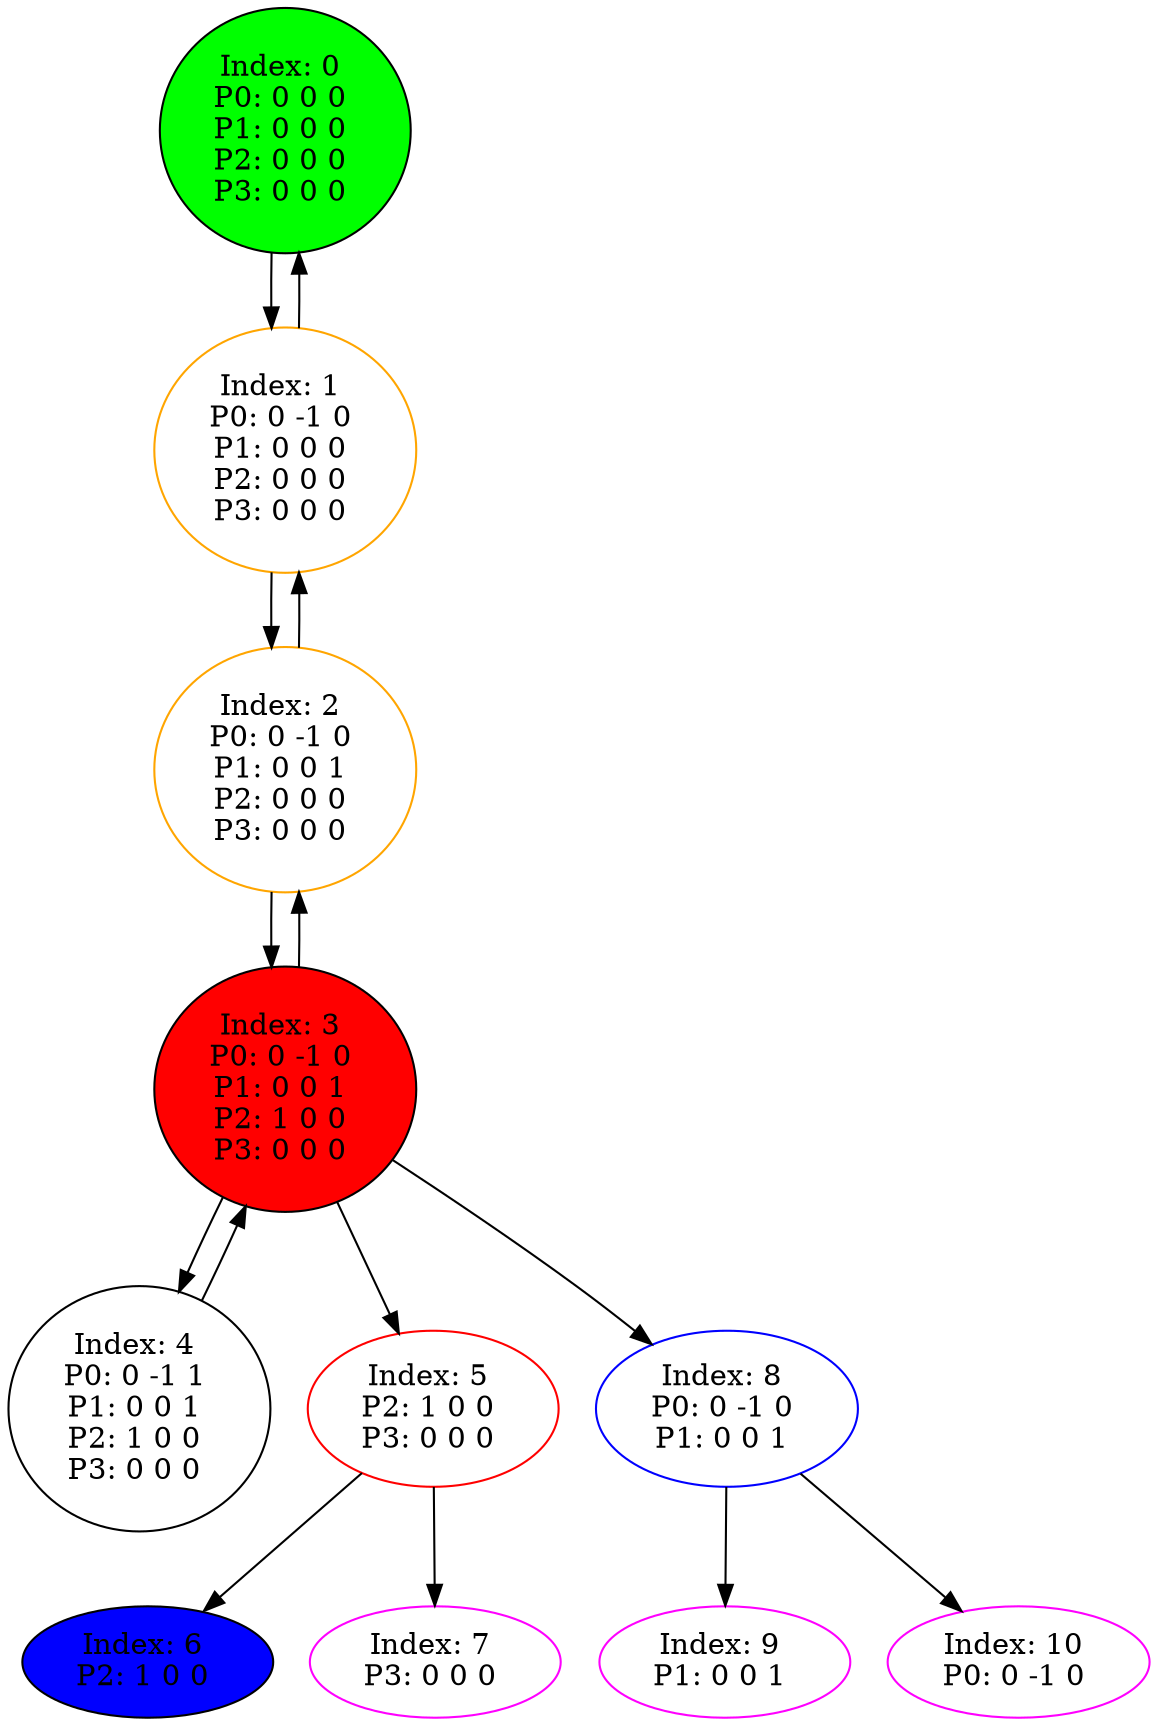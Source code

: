 digraph G {
color = "black"
0[label = "Index: 0 
P0: 0 0 0 
P1: 0 0 0 
P2: 0 0 0 
P3: 0 0 0 
", style="filled", fillcolor = "green"]
1[label = "Index: 1 
P0: 0 -1 0 
P1: 0 0 0 
P2: 0 0 0 
P3: 0 0 0 
", color = "orange"]
2[label = "Index: 2 
P0: 0 -1 0 
P1: 0 0 1 
P2: 0 0 0 
P3: 0 0 0 
", color = "orange"]
3[label = "Index: 3 
P0: 0 -1 0 
P1: 0 0 1 
P2: 1 0 0 
P3: 0 0 0 
", style="filled", fillcolor = "red"]
4[label = "Index: 4 
P0: 0 -1 1 
P1: 0 0 1 
P2: 1 0 0 
P3: 0 0 0 
"]
5[label = "Index: 5 
P2: 1 0 0 
P3: 0 0 0 
", color = "red"]
6[label = "Index: 6 
P2: 1 0 0 
", style="filled", fillcolor = "blue"]
7[label = "Index: 7 
P3: 0 0 0 
", color = "fuchsia"]
8[label = "Index: 8 
P0: 0 -1 0 
P1: 0 0 1 
", color = "blue"]
9[label = "Index: 9 
P1: 0 0 1 
", color = "fuchsia"]
10[label = "Index: 10 
P0: 0 -1 0 
", color = "fuchsia"]
0 -> 1

1 -> 0
1 -> 2

2 -> 1
2 -> 3

3 -> 2
3 -> 4
3 -> 5
3 -> 8

4 -> 3

5 -> 7
5 -> 6

8 -> 9
8 -> 10

}
